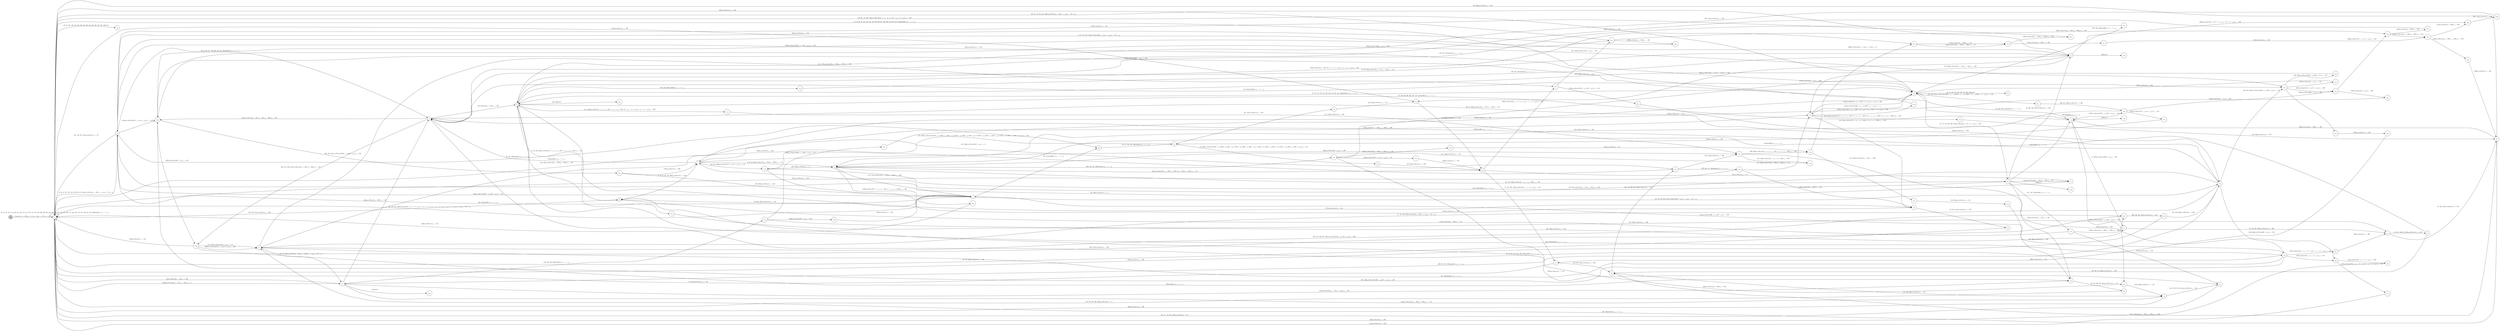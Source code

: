 digraph EFSM{
  graph [rankdir="LR", fontname="Latin Modern Math"];
  node [color="black", fillcolor="white", shape="circle", style="filled", fontname="Latin Modern Math"];
  edge [fontname="Latin Modern Math"];

  s0[fillcolor="gray", label=<s<sub>0</sub>>];
  s1[label=<s<sub>1</sub>>];
  s2[label=<s<sub>2</sub>>];
  s3[label=<s<sub>3</sub>>];
  s4[label=<s<sub>4</sub>>];
  s5[label=<s<sub>5</sub>>];
  s6[label=<s<sub>6</sub>>];
  s7[label=<s<sub>7</sub>>];
  s8[label=<s<sub>8</sub>>];
  s9[label=<s<sub>9</sub>>];
  s10[label=<s<sub>10</sub>>];
  s11[label=<s<sub>11</sub>>];
  s12[label=<s<sub>12</sub>>];
  s14[label=<s<sub>14</sub>>];
  s16[label=<s<sub>16</sub>>];
  s17[label=<s<sub>17</sub>>];
  s18[label=<s<sub>18</sub>>];
  s19[label=<s<sub>19</sub>>];
  s20[label=<s<sub>20</sub>>];
  s21[label=<s<sub>21</sub>>];
  s22[label=<s<sub>22</sub>>];
  s27[label=<s<sub>27</sub>>];
  s28[label=<s<sub>28</sub>>];
  s29[label=<s<sub>29</sub>>];
  s32[label=<s<sub>32</sub>>];
  s47[label=<s<sub>47</sub>>];
  s48[label=<s<sub>48</sub>>];
  s49[label=<s<sub>49</sub>>];
  s59[label=<s<sub>59</sub>>];
  s60[label=<s<sub>60</sub>>];
  s61[label=<s<sub>61</sub>>];
  s64[label=<s<sub>64</sub>>];
  s66[label=<s<sub>66</sub>>];
  s67[label=<s<sub>67</sub>>];
  s68[label=<s<sub>68</sub>>];
  s69[label=<s<sub>69</sub>>];
  s70[label=<s<sub>70</sub>>];
  s71[label=<s<sub>71</sub>>];
  s75[label=<s<sub>75</sub>>];
  s77[label=<s<sub>77</sub>>];
  s95[label=<s<sub>95</sub>>];
  s97[label=<s<sub>97</sub>>];
  s107[label=<s<sub>107</sub>>];
  s108[label=<s<sub>108</sub>>];
  s110[label=<s<sub>110</sub>>];
  s114[label=<s<sub>114</sub>>];
  s116[label=<s<sub>116</sub>>];
  s138[label=<s<sub>138</sub>>];
  s140[label=<s<sub>140</sub>>];
  s151[label=<s<sub>151</sub>>];
  s163[label=<s<sub>163</sub>>];
  s164[label=<s<sub>164</sub>>];
  s184[label=<s<sub>184</sub>>];
  s190[label=<s<sub>190</sub>>];
  s191[label=<s<sub>191</sub>>];
  s192[label=<s<sub>192</sub>>];
  s199[label=<s<sub>199</sub>>];
  s204[label=<s<sub>204</sub>>];
  s205[label=<s<sub>205</sub>>];
  s207[label=<s<sub>207</sub>>];
  s214[label=<s<sub>214</sub>>];
  s215[label=<s<sub>215</sub>>];
  s221[label=<s<sub>221</sub>>];
  s231[label=<s<sub>231</sub>>];
  s232[label=<s<sub>232</sub>>];
  s234[label=<s<sub>234</sub>>];
  s235[label=<s<sub>235</sub>>];
  s249[label=<s<sub>249</sub>>];
  s260[label=<s<sub>260</sub>>];
  s270[label=<s<sub>270</sub>>];
  s277[label=<s<sub>277</sub>>];
  s278[label=<s<sub>278</sub>>];
  s282[label=<s<sub>282</sub>>];
  s283[label=<s<sub>283</sub>>];
  s299[label=<s<sub>299</sub>>];
  s300[label=<s<sub>300</sub>>];
  s322[label=<s<sub>322</sub>>];
  s329[label=<s<sub>329</sub>>];
  s334[label=<s<sub>334</sub>>];
  s335[label=<s<sub>335</sub>>];
  s348[label=<s<sub>348</sub>>];
  s361[label=<s<sub>361</sub>>];
  s370[label=<s<sub>370</sub>>];
  s380[label=<s<sub>380</sub>>];
  s390[label=<s<sub>390</sub>>];
  s402[label=<s<sub>402</sub>>];
  s419[label=<s<sub>419</sub>>];
  s433[label=<s<sub>433</sub>>];
  s437[label=<s<sub>437</sub>>];
  s466[label=<s<sub>466</sub>>];
  s467[label=<s<sub>467</sub>>];
  s497[label=<s<sub>497</sub>>];
  s498[label=<s<sub>498</sub>>];
  s510[label=<s<sub>510</sub>>];
  s511[label=<s<sub>511</sub>>];
  s512[label=<s<sub>512</sub>>];
  s522[label=<s<sub>522</sub>>];
  s528[label=<s<sub>528</sub>>];
  s530[label=<s<sub>530</sub>>];
  s534[label=<s<sub>534</sub>>];

  s0->s1[label=<<i> [1]start:2/o<sub>1</sub> := 200, o<sub>2</sub> := 3, o<sub>3</sub> := 0&#91;r<sub>3</sub> := 150, r<sub>2</sub> := 250&#93;</i>>];
  s4->s5[label=<<i> [5]moveEast:0&#91;r<sub>3</sub> &gt; -49&#93;/o<sub>1</sub> := 200</i>>];
  s5->s6[label=<<i> [6, 56, 136, 243]moveWest:0&#91;!(-1 &times; r<sub>3</sub> + r<sub>2</sub> &gt; 250&or;-1 &times; r<sub>3</sub> + r<sub>2</sub> &gt; 250)&#93;/o<sub>1</sub> := 150</i>>];
  s11->s12[label=<<i> [12, 142, 224]moveEast:0&#91;r<sub>2</sub> &gt; 250, r<sub>2</sub> &gt; 250&#93;/o<sub>1</sub> := r<sub>2</sub>&#91;r<sub>2</sub> := 50 + r<sub>2</sub>&#93;</i>>];
  s12->s1[label=<<i> [13]moveEast:0&#91;r<sub>3</sub> &gt; -34&#93;/o<sub>1</sub> := 400</i>>];
  s16->s17[label=<<i> [17, 303]moveWest:0&#91;450 &gt; r<sub>2</sub>&#93;/o<sub>1</sub> := 350</i>>];
  s27->s28[label=<<i> [28]moveWest:0&#91;r<sub>3</sub> &gt; -34&#93;/o<sub>1</sub> := 100</i>>];
  s10->s7[label=<<i> [40, 85]moveEast:0&#91;!(r<sub>3</sub> &gt; 33&or;r<sub>3</sub> &gt; 33)&#93;/o<sub>1</sub> := 100</i>>];
  s27->s16[label=<<i> [43]shieldHit:1/o<sub>1</sub> := -1 + i<sub>0</sub></i>>];
  s14->s27[label=<<i> [27, 45, 175, 268, 363, 377]moveEast:0&#91;r<sub>2</sub> &gt; 97 + 2 &times; r<sub>3</sub>&#93;/o<sub>1</sub> := 150</i>>];
  s27->s3[label=<<i> [46, 269, 364, 378]moveEast:0/o<sub>1</sub> := 200</i>>];
  s3->s47[label=<<i> [47, 379]moveEast:0&#91;!(r<sub>3</sub> &gt; -49&or;r<sub>3</sub> &gt; -49)&#93;/o<sub>1</sub> := 250</i>>];
  s47->s48[label=<<i> [48, 476]moveEast:0&#91;!(-2 &times; r<sub>2</sub> + r<sub>3</sub> &gt; -503&or;-2 &times; r<sub>2</sub> + r<sub>3</sub> &gt; -503)&#93;/o<sub>1</sub> := 300</i>>];
  s7->s4[label=<<i> [58]shieldHit:1/o<sub>1</sub> := -1 + i<sub>0</sub></i>>];
  s59->s60[label=<<i> [60]moveEast:0&#91;51 &gt; r<sub>2</sub> + -2 &times; r<sub>3</sub>&#93;/o<sub>1</sub> := 150</i>>];
  s60->s61[label=<<i> [61]moveEast:0&#91;51 &gt; r<sub>2</sub> + -2 &times; r<sub>3</sub>&#93;/o<sub>1</sub> := 200</i>>];
  s61->s1[label=<<i> [62]moveEast:0/o<sub>1</sub> := 250</i>>];
  s9->s66[label=<<i> [66, 311]shieldHit:1/o<sub>1</sub> := -1 + i<sub>0</sub></i>>];
  s67->s68[label=<<i> [68, 131]moveWest:0/o<sub>1</sub> := 200</i>>];
  s68->s69[label=<<i> [69, 132]moveWest:0/o<sub>1</sub> := 150</i>>];
  s69->s70[label=<<i> [70, 366]moveWest:0/o<sub>1</sub> := 100</i>>];
  s70->s71[label=<<i> [71]moveWest:0/o<sub>1</sub> := 50</i>>];
  s71->s2[label=<<i> [72, 120]moveWest:0/o<sub>1</sub> := 0</i>>];
  s67->s75[label=<<i> [75, 103]moveEast:0&#91;!(!(350 &gt; r<sub>2</sub>&or;!(300 &gt; r<sub>3</sub>&or;300 &gt; r<sub>3</sub>))&or;!(350 &gt; r<sub>2</sub>&or;!(300 &gt; r<sub>3</sub>&or;300 &gt; r<sub>3</sub>))), !(!(350 &gt; r<sub>2</sub>&or;!(300 &gt; r<sub>3</sub>&or;300 &gt; r<sub>3</sub>))&or;!(350 &gt; r<sub>2</sub>&or;!(300 &gt; r<sub>3</sub>&or;300 &gt; r<sub>3</sub>)))&#93;/o<sub>1</sub> := 50</i>>];
  s75->s70[label=<<i> [76, 104]moveEast:0/o<sub>1</sub> := 100</i>>];
  s77->s1[label=<<i> [78, 337]moveWest:0/o<sub>1</sub> := 100</i>>];
  s4->s10[label=<<i> [39, 84, 452]moveEast:0&#91;!(r<sub>3</sub> &gt; -49&or;r<sub>3</sub> &gt; -49)&#93;/o<sub>1</sub> := 50</i>>];
  s6->s7[label=<<i> [7, 57, 89, 137, 244, 398]moveWest:0/o<sub>1</sub> := 100</i>>];
  s7->s8[label=<<i> [8, 41, 86, 90]moveEast:0&#91;!(r<sub>2</sub> &gt; 398&or;r<sub>2</sub> &gt; 398)&#93;/o<sub>1</sub> := 150</i>>];
  s8->s9[label=<<i> [9, 87, 91]moveEast:0&#91;!(r<sub>3</sub> &gt; 100&or;r<sub>3</sub> &gt; 100)&#93;/o<sub>1</sub> := 200</i>>];
  s9->s2[label=<<i> [92, 331]alienHit:1/o<sub>1</sub> := 1 + i<sub>0</sub></i>>];
  s59->s95[label=<<i> [95]moveEast:0&#91;!(51 &gt; r<sub>2</sub> + -2 &times; r<sub>3</sub>&or;51 &gt; r<sub>2</sub> + -2 &times; r<sub>3</sub>)&#93;/o<sub>1</sub> := 250</i>>];
  s95->s18[label=<<i> [96]moveEast:0/o<sub>1</sub> := 300</i>>];
  s18->s97[label=<<i> [97, 228, 427]moveEast:0/o<sub>1</sub> := 350</i>>];
  s97->s1[label=<<i> [98, 500]moveWest:0/o<sub>1</sub> := 300</i>>];
  s2->s66[label=<<i> [73, 101, 129]shieldHit:1/o<sub>1</sub> := -1 + i<sub>0</sub></i>>];
  s107->s108[label=<<i> [108, 189]moveEast:0/o<sub>1</sub> := 300</i>>];
  s108->s60[label=<<i> [109]moveEast:0/o<sub>1</sub> := 350</i>>];
  s60->s110[label=<<i> [110]moveEast:0&#91;!(51 &gt; r<sub>2</sub> + -2 &times; r<sub>3</sub>&or;51 &gt; r<sub>2</sub> + -2 &times; r<sub>3</sub>)&#93;/o<sub>1</sub> := 400</i>>];
  s110->s1[label=<<i> [111]moveWest:0/o<sub>1</sub> := 350</i>>];
  s5->s114[label=<<i> [114, 146]moveWest:0&#91;-1 &times; r<sub>3</sub> + r<sub>2</sub> &gt; 250, -1 &times; r<sub>3</sub> + r<sub>2</sub> &gt; 250, !(51 &gt; r<sub>2</sub> + -2 &times; r<sub>3</sub>&or;51 &gt; r<sub>2</sub> + -2 &times; r<sub>3</sub>)&#93;/o<sub>1</sub> := 300</i>>];
  s114->s108[label=<<i> [115, 147]moveWest:0/o<sub>1</sub> := 250</i>>];
  s108->s116[label=<<i> [116, 148]moveWest:0&#91;-1 &times; r<sub>3</sub> + r<sub>2</sub> &gt; 250&#93;/o<sub>1</sub> := 200</i>>];
  s116->s8[label=<<i> [117, 149]moveWest:0/o<sub>1</sub> := 150</i>>];
  s27->s71[label=<<i> [119]moveWest:0&#91;!(r<sub>3</sub> &gt; -34&or;r<sub>3</sub> &gt; -34)&#93;/o<sub>1</sub> := 50</i>>];
  s2->s1[label=<<i> [121, 159, 357, 374]moveEast:0/o<sub>1</sub> := 50</i>>];
  s10->s59[label=<<i> [126, 294]moveWest:0&#91;400 &gt; r<sub>2</sub>&#93;/o<sub>1</sub> := 250</i>>];
  s59->s9[label=<<i> [127]moveWest:0&#91;400 &gt; r<sub>2</sub>, 400 &gt; r<sub>2</sub>&#93;/o<sub>1</sub> := 200</i>>];
  s9->s2[label=<<i> [128]moveEast:0&#91;!(350 &gt; r<sub>2</sub>&or;350 &gt; r<sub>2</sub>)&#93;/o<sub>1</sub> := 250</i>>];
  s69->s1[label=<<i> [133]moveEast:0/o<sub>1</sub> := 200</i>>];
  s27->s140[label=<<i> [140]lose:0</i>>];
  s12->s4[label=<<i> [143]moveWest:0&#91;r<sub>2</sub> &gt; 398&#93;/o<sub>1</sub> := 350</i>>];
  s4->s14[label=<<i> [144, 325]shieldHit:1/o<sub>1</sub> := -1 + i<sub>0</sub></i>>];
  s8->s27[label=<<i> [42, 118, 150]moveWest:0&#91;-1 &times; r<sub>3</sub> + r<sub>2</sub> &gt; 250&#93;/o<sub>1</sub> := 100</i>>];
  s151->s6[label=<<i> [152]moveEast:0&#91;r<sub>2</sub> &gt; 398&#93;/o<sub>1</sub> := 150</i>>];
  s1->s2[label=<<i> [2, 34, 37, 82, 155, 158, 353, 356, 447, 450]moveWest:0&#91;r<sub>3</sub> &gt; -50&#93;/o<sub>1</sub> := r<sub>3</sub>&#91;r<sub>3</sub> := -50 + r<sub>3</sub>&#93;</i>>];
  s5->s163[label=<<i> [163, 446]win:0</i>>];
  s164->s17[label=<<i> [165, 226]moveWest:0/o<sub>1</sub> := 350</i>>];
  s18->s19[label=<<i> [19, 167, 186, 274, 305]moveWest:0/o<sub>1</sub> := 250</i>>];
  s19->s20[label=<<i> [20, 168, 187, 306]moveWest:0/o<sub>1</sub> := 200</i>>];
  s27->s151[label=<<i> [151, 176, 315]alienHit:1/o<sub>1</sub> := 1 + i<sub>0</sub></i>>];
  s151->s22[label=<<i> [177]moveWest:0/o<sub>1</sub> := 100</i>>];
  s22->s1[label=<<i> [23, 171, 178, 238, 482]moveWest:0/o<sub>1</sub> := 50</i>>];
  s5->s184[label=<<i> [184, 272]moveEast:0&#91;!(r<sub>2</sub> &gt; 398&or;r<sub>2</sub> &gt; 398)&#93;/o<sub>1</sub> := 250</i>>];
  s184->s18[label=<<i> [185, 273]moveEast:0/o<sub>1</sub> := 300</i>>];
  s108->s190[label=<<i> [190, 286]moveWest:0&#91;!(-1 &times; r<sub>3</sub> + r<sub>2</sub> &gt; 250&or;-1 &times; r<sub>3</sub> + r<sub>2</sub> &gt; 250)&#93;/o<sub>1</sub> := 250</i>>];
  s190->s191[label=<<i> [191, 287]moveWest:0&#91;r<sub>3</sub> &gt; -18&#93;/o<sub>1</sub> := 200</i>>];
  s191->s192[label=<<i> [192, 288]moveWest:0/o<sub>1</sub> := 150</i>>];
  s192->s28[label=<<i> [193, 289]moveWest:0/o<sub>1</sub> := 100</i>>];
  s16->s199[label=<<i> [199]win:0</i>>];
  s10->s4[label=<<i> [200]shieldHit:1/o<sub>1</sub> := -1 + i<sub>0</sub></i>>];
  s4->s59[label=<<i> [59, 94, 201, 212, 393, 459, 469]alienHit:1/o<sub>1</sub> := 1 + i<sub>0</sub></i>>];
  s59->s5[label=<<i> [202, 295]shieldHit:1/o<sub>1</sub> := -1 + i<sub>0</sub></i>>];
  s16->s204[label=<<i> [204]moveEast:0&#91;400 &gt; r<sub>2</sub>&#93;/o<sub>1</sub> := 350</i>>];
  s204->s205[label=<<i> [205]moveEast:0&#91;400 &gt; r<sub>2</sub>&#93;/o<sub>1</sub> := 400</i>>];
  s205->s11[label=<<i> [206]moveWest:0&#91;!(123 &gt; r<sub>3</sub>&or;123 &gt; r<sub>3</sub>)&#93;/o<sub>1</sub> := 350</i>>];
  s11->s207[label=<<i> [207, 259, 429, 461, 504]moveWest:0&#91;!(123 &gt; r<sub>3</sub>&or;123 &gt; r<sub>3</sub>)&#93;/o<sub>1</sub> := 300</i>>];
  s207->s1[label=<<i> [208, 317]moveEast:0/o<sub>1</sub> := 350</i>>];
  s59->s11[label=<<i> [213, 460]alienHit:1/o<sub>1</sub> := 1 + i<sub>0</sub></i>>];
  s11->s214[label=<<i> [214, 494]moveEast:0&#91;!(r<sub>2</sub> &gt; 250&or;r<sub>2</sub> &gt; 250)&#93;/o<sub>1</sub> := 200</i>>];
  s214->s215[label=<<i> [215, 495]moveEast:0&#91;123 &gt; r<sub>3</sub>&#93;/o<sub>1</sub> := 250</i>>];
  s215->s1[label=<<i> [216]moveWest:0/o<sub>1</sub> := 200</i>>];
  s1->s9[label=<<i> [65, 124, 218, 256]moveEast:0&#91;51 &gt; r<sub>2</sub> + -2 &times; r<sub>3</sub>, 51 &gt; r<sub>2</sub> + -2 &times; r<sub>3</sub>, 51 &gt; r<sub>2</sub> + -2 &times; r<sub>3</sub>, 51 &gt; r<sub>2</sub> + -2 &times; r<sub>3</sub>&#93;/o<sub>1</sub> := r<sub>2</sub>&#91;r<sub>2</sub> := 50 + r<sub>2</sub>&#93;</i>>];
  s9->s10[label=<<i> [10, 125, 219, 222, 257]moveEast:0&#91;350 &gt; r<sub>2</sub>&#93;/o<sub>1</sub> := r<sub>2</sub>&#91;r<sub>2</sub> := 50 + r<sub>2</sub>&#93;</i>>];
  s10->s12[label=<<i> [220, 251, 327, 453]alienHit:1/o<sub>1</sub> := 1 + i<sub>0</sub></i>>];
  s12->s221[label=<<i> [221]win:0</i>>];
  s10->s11[label=<<i> [11, 141, 223, 258]moveEast:0&#91;r<sub>3</sub> &gt; 33&#93;/o<sub>1</sub> := r<sub>2</sub>&#91;r<sub>2</sub> := 50 + r<sub>2</sub>&#93;</i>>];
  s97->s16[label=<<i> [229]moveEast:0&#91;r<sub>2</sub> &gt; 398&#93;/o<sub>1</sub> := 400</i>>];
  s16->s14[label=<<i> [44, 230, 298, 518]alienHit:1/o<sub>1</sub> := 1 + i<sub>0</sub></i>>];
  s232->s8[label=<<i> [233, 521]moveWest:0/o<sub>1</sub> := 250</i>>];
  s234->s235[label=<<i> [235]moveWest:0&#91;r<sub>2</sub> &gt; 398&#93;/o<sub>1</sub> := 200</i>>];
  s235->s21[label=<<i> [236, 480]moveWest:0/o<sub>1</sub> := 150</i>>];
  s7->s138[label=<<i> [138, 245, 399]moveWest:0&#91;!(11 &gt; r<sub>3</sub>&or;11 &gt; r<sub>3</sub>)&#93;/o<sub>1</sub> := 50</i>>];
  s138->s8[label=<<i> [246, 400]moveWest:0/o<sub>1</sub> := 0</i>>];
  s8->s70[label=<<i> [247]moveEast:0&#91;!(!(r<sub>3</sub> &gt; 100&or;r<sub>3</sub> &gt; 100)&or;!(r<sub>3</sub> &gt; 100&or;r<sub>3</sub> &gt; 100))&#93;/o<sub>1</sub> := 50</i>>];
  s70->s214[label=<<i> [248]moveEast:0&#91;!(r<sub>2</sub> &gt; -1 + 2 &times; r<sub>3</sub>&or;r<sub>2</sub> &gt; -1 + 2 &times; r<sub>3</sub>)&#93;/o<sub>1</sub> := 100</i>>];
  s214->s249[label=<<i> [249]moveEast:0&#91;!(123 &gt; r<sub>3</sub>&or;123 &gt; r<sub>3</sub>)&#93;/o<sub>1</sub> := 150</i>>];
  s249->s10[label=<<i> [250]moveEast:0/o<sub>1</sub> := 200</i>>];
  s12->s21[label=<<i> [252]moveWest:0&#91;!(r<sub>2</sub> &gt; 398&or;r<sub>2</sub> &gt; 398)&#93;/o<sub>1</sub> := 150</i>>];
  s21->s22[label=<<i> [22, 170, 237, 253, 481]moveWest:0/o<sub>1</sub> := 100</i>>];
  s22->s6[label=<<i> [254]moveEast:0/o<sub>1</sub> := 150</i>>];
  s207->s260[label=<<i> [260, 430, 462, 505]moveWest:0/o<sub>1</sub> := 250</i>>];
  s260->s1[label=<<i> [261]moveEast:0/o<sub>1</sub> := 300</i>>];
  s3->s270[label=<<i> [270, 320, 340]shieldHit:1/o<sub>1</sub> := -1 + i<sub>0</sub></i>>];
  s270->s5[label=<<i> [271, 321, 341]alienHit:1/o<sub>1</sub> := 1 + i<sub>0</sub></i>>];
  s19->s8[label=<<i> [275]shieldHit:1/o<sub>1</sub> := -1 + i<sub>0</sub></i>>];
  s234->s277[label=<<i> [277]moveEast:0&#91;11 &gt; r<sub>3</sub>&#93;/o<sub>1</sub> := 300</i>>];
  s277->s278[label=<<i> [278]moveEast:0&#91;11 &gt; r<sub>3</sub>&#93;/o<sub>1</sub> := 350</i>>];
  s278->s14[label=<<i> [279]moveEast:0/o<sub>1</sub> := 400</i>>];
  s232->s282[label=<<i> [282]moveEast:0&#91;11 &gt; r<sub>3</sub>&#93;/o<sub>1</sub> := 350</i>>];
  s282->s283[label=<<i> [283]moveEast:0&#91;11 &gt; r<sub>3</sub>&#93;/o<sub>1</sub> := 400</i>>];
  s283->s7[label=<<i> [284]moveWest:0/o<sub>1</sub> := 350</i>>];
  s7->s108[label=<<i> [285]moveWest:0&#91;11 &gt; r<sub>3</sub>&#93;/o<sub>1</sub> := 300</i>>];
  s16->s16[label=<<i> [297]shieldHit:1/o<sub>1</sub> := -1 + i<sub>0</sub></i>>];
  s14->s299[label=<<i> [299]moveEast:0&#91;!(r<sub>2</sub> &gt; 97 + 2 &times; r<sub>3</sub>&or;r<sub>2</sub> &gt; 97 + 2 &times; r<sub>3</sub>)&#93;/o<sub>1</sub> := 300</i>>];
  s299->s300[label=<<i> [300, 515]moveEast:0/o<sub>1</sub> := 350</i>>];
  s300->s5[label=<<i> [301, 516]moveEast:0/o<sub>1</sub> := 400</i>>];
  s17->s18[label=<<i> [18, 166, 227, 304]moveWest:0/o<sub>1</sub> := 300</i>>];
  s20->s21[label=<<i> [21, 169, 307]moveWest:0/o<sub>1</sub> := 150</i>>];
  s21->s1[label=<<i> [308]moveEast:0/o<sub>1</sub> := 200</i>>];
  s14->s64[label=<<i> [64, 80, 123, 210, 293, 310, 319, 326, 346]lose:0</i>>];
  s66->s67[label=<<i> [67, 74, 102, 130, 312]alienHit:1/o<sub>1</sub> := 1 + i<sub>0</sub></i>>];
  s67->s138[label=<<i> [313, 439]moveEast:0&#91;!(!(!(350 &gt; r<sub>2</sub>&or;!(300 &gt; r<sub>3</sub>&or;300 &gt; r<sub>3</sub>))&or;!(350 &gt; r<sub>2</sub>&or;!(300 &gt; r<sub>3</sub>&or;300 &gt; r<sub>3</sub>)))&or;!(!(350 &gt; r<sub>2</sub>&or;!(300 &gt; r<sub>3</sub>&or;300 &gt; r<sub>3</sub>))&or;!(350 &gt; r<sub>2</sub>&or;!(300 &gt; r<sub>3</sub>&or;300 &gt; r<sub>3</sub>))))&#93;/o<sub>1</sub> := 250</i>>];
  s138->s27[label=<<i> [139, 314]shieldHit:1/o<sub>1</sub> := -1 + i<sub>0</sub></i>>];
  s151->s207[label=<<i> [316]moveEast:0&#91;!(r<sub>2</sub> &gt; 398&or;r<sub>2</sub> &gt; 398)&#93;/o<sub>1</sub> := 300</i>>];
  s12->s164[label=<<i> [164, 225, 328, 360]alienHit:1/o<sub>1</sub> := 1 + i<sub>0</sub></i>>];
  s164->s329[label=<<i> [329]moveEast:0&#91;400 &gt; r<sub>2</sub>&#93;/o<sub>1</sub> := 350</i>>];
  s329->s9[label=<<i> [330]moveEast:0/o<sub>1</sub> := 400</i>>];
  s2->s204[label=<<i> [332]moveWest:0&#91;!(101 &gt; r<sub>3</sub>&or;101 &gt; r<sub>3</sub>)&#93;/o<sub>1</sub> := 350</i>>];
  s204->s277[label=<<i> [333]moveWest:0&#91;400 &gt; r<sub>2</sub>&#93;/o<sub>1</sub> := 300</i>>];
  s277->s334[label=<<i> [334]moveWest:0&#91;400 &gt; r<sub>2</sub>&#93;/o<sub>1</sub> := 250</i>>];
  s334->s335[label=<<i> [335]moveWest:0/o<sub>1</sub> := 200</i>>];
  s335->s77[label=<<i> [336]moveWest:0/o<sub>1</sub> := 150</i>>];
  s5->s322[label=<<i> [322, 342, 526]shieldHit:1/o<sub>1</sub> := -1 + i<sub>0</sub></i>>];
  s322->s3[label=<<i> [323, 343, 527]alienHit:1/o<sub>1</sub> := 1 + i<sub>0</sub></i>>];
  s3->s1[label=<<i> [36, 81, 157, 344, 355, 449]moveWest:0&#91;r<sub>3</sub> &gt; -34&#93;/o<sub>1</sub> := r<sub>3</sub>&#91;r<sub>3</sub> := -50 + r<sub>3</sub>&#93;</i>>];
  s4->s204[label=<<i> [347]moveWest:0&#91;r<sub>2</sub> &gt; 398, r<sub>2</sub> &gt; 398, r<sub>2</sub> &gt; 398&#93;/o<sub>1</sub> := 300</i>>];
  s204->s348[label=<<i> [348, 395, 471]moveWest:0&#91;!(400 &gt; r<sub>2</sub>&or;400 &gt; r<sub>2</sub>)&#93;/o<sub>1</sub> := 250</i>>];
  s348->s9[label=<<i> [349, 396]moveWest:0/o<sub>1</sub> := 200</i>>];
  s9->s6[label=<<i> [88, 350, 397]moveWest:0/o<sub>1</sub> := 150</i>>];
  s6->s1[label=<<i> [153, 255, 351]moveEast:0/o<sub>1</sub> := 200</i>>];
  s2->s3[label=<<i> [3, 35, 156, 354, 448]moveWest:0&#91;101 &gt; r<sub>3</sub>&#93;/o<sub>1</sub> := r<sub>3</sub>&#91;r<sub>3</sub> := -50 + r<sub>3</sub>&#93;</i>>];
  s1->s12[label=<<i> [359]moveWest:0&#91;!(r<sub>3</sub> &gt; -50&or;r<sub>3</sub> &gt; -50)&#93;/o<sub>1</sub> := 0</i>>];
  s164->s361[label=<<i> [361]moveEast:0&#91;!(400 &gt; r<sub>2</sub>&or;400 &gt; r<sub>2</sub>)&#93;/o<sub>1</sub> := 50</i>>];
  s361->s14[label=<<i> [362]moveEast:0/o<sub>1</sub> := 100</i>>];
  s3->s69[label=<<i> [365]moveWest:0&#91;!(r<sub>3</sub> &gt; -34&or;r<sub>3</sub> &gt; -34)&#93;/o<sub>1</sub> := 150</i>>];
  s70->s77[label=<<i> [77, 105, 367, 404]moveEast:0&#91;r<sub>2</sub> &gt; -1 + 2 &times; r<sub>3</sub>&#93;/o<sub>1</sub> := 150</i>>];
  s77->s20[label=<<i> [106, 368, 405]moveEast:0/o<sub>1</sub> := 200</i>>];
  s370->s1[label=<<i> [371]moveWest:0/o<sub>1</sub> := 200</i>>];
  s1->s14[label=<<i> [26, 161, 174, 267, 376]moveEast:0&#91;!(51 &gt; r<sub>2</sub> + -2 &times; r<sub>3</sub>&or;51 &gt; r<sub>2</sub> + -2 &times; r<sub>3</sub>)&#93;/o<sub>1</sub> := 100</i>>];
  s47->s380[label=<<i> [380]moveWest:0&#91;!(5 &times; r<sub>2</sub> &gt; 1347 + -2 &times; r<sub>3</sub>&or;5 &times; r<sub>2</sub> &gt; 1347 + -2 &times; r<sub>3</sub>)&#93;/o<sub>1</sub> := 200</i>>];
  s380->s2[label=<<i> [381]moveWest:0/o<sub>1</sub> := 150</i>>];
  s205->s28[label=<<i> [384]alienHit:1/o<sub>1</sub> := 1 + i<sub>0</sub></i>>];
  s28->s29[label=<<i> [29, 194, 290, 385, 455]moveWest:0/o<sub>1</sub> := 50</i>>];
  s29->s1[label=<<i> [30, 195, 291, 386, 456]moveWest:0/o<sub>1</sub> := 0</i>>];
  s204->s215[label=<<i> [389]moveEast:0&#91;!(400 &gt; r<sub>2</sub>&or;400 &gt; r<sub>2</sub>)&#93;/o<sub>1</sub> := 350</i>>];
  s215->s390[label=<<i> [390]moveEast:0&#91;r<sub>2</sub> &gt; 398&#93;/o<sub>1</sub> := 400</i>>];
  s390->s2[label=<<i> [391]moveWest:0/o<sub>1</sub> := 350</i>>];
  s2->s4[label=<<i> [38, 83, 93, 211, 382, 392, 413, 451, 536]alienHit:1/o<sub>1</sub> := 1 + i<sub>0</sub></i>>];
  s59->s204[label=<<i> [394, 470]moveWest:0&#91;!(400 &gt; r<sub>2</sub>&or;400 &gt; r<sub>2</sub>)&#93;/o<sub>1</sub> := 300</i>>];
  s234->s402[label=<<i> [402]moveEast:0&#91;!(11 &gt; r<sub>3</sub>&or;11 &gt; r<sub>3</sub>)&#93;/o<sub>1</sub> := 50</i>>];
  s402->s70[label=<<i> [403]moveEast:0/o<sub>1</sub> := 100</i>>];
  s20->s107[label=<<i> [107, 188, 369, 406, 422]moveEast:0/o<sub>1</sub> := 250</i>>];
  s107->s370[label=<<i> [370, 407, 417, 489]alienHit:1/o<sub>1</sub> := 1 + i<sub>0</sub></i>>];
  s370->s48[label=<<i> [408]moveEast:0&#91;r<sub>2</sub> &gt; 398&#93;/o<sub>1</sub> := 300</i>>];
  s48->s49[label=<<i> [49, 409, 441]moveEast:0/o<sub>1</sub> := 350</i>>];
  s49->s1[label=<<i> [50, 410, 442]moveEast:0/o<sub>1</sub> := 400</i>>];
  s205->s11[label=<<i> [415, 487]moveWest:0&#91;123 &gt; r<sub>3</sub>&#93;/o<sub>1</sub> := 50</i>>];
  s11->s107[label=<<i> [416, 488]moveWest:0&#91;123 &gt; r<sub>3</sub>&#93;/o<sub>1</sub> := 0</i>>];
  s370->s47[label=<<i> [418, 490]moveEast:0&#91;!(r<sub>2</sub> &gt; 398&or;r<sub>2</sub> &gt; 398)&#93;/o<sub>1</sub> := 50</i>>];
  s47->s419[label=<<i> [419, 491]moveEast:0&#91;!(!(-2 &times; r<sub>2</sub> + r<sub>3</sub> &gt; -503&or;-2 &times; r<sub>2</sub> + r<sub>3</sub> &gt; -503)&or;!(-2 &times; r<sub>2</sub> + r<sub>3</sub> &gt; -503&or;-2 &times; r<sub>2</sub> + r<sub>3</sub> &gt; -503))&#93;/o<sub>1</sub> := 100</i>>];
  s419->s97[label=<<i> [420, 492]moveEast:0/o<sub>1</sub> := 150</i>>];
  s97->s20[label=<<i> [421]moveEast:0&#91;!(r<sub>2</sub> &gt; 398&or;r<sub>2</sub> &gt; 398)&#93;/o<sub>1</sub> := 200</i>>];
  s107->s1[label=<<i> [423]moveWest:0/o<sub>1</sub> := 200</i>>];
  s97->s11[label=<<i> [428, 493]alienHit:1/o<sub>1</sub> := 1 + i<sub>0</sub></i>>];
  s260->s10[label=<<i> [431, 463, 506]moveWest:0/o<sub>1</sub> := 200</i>>];
  s10->s277[label=<<i> [432, 464, 507]moveWest:0&#91;!(400 &gt; r<sub>2</sub>&or;400 &gt; r<sub>2</sub>)&#93;/o<sub>1</sub> := 150</i>>];
  s277->s433[label=<<i> [433, 508]moveWest:0&#91;!(400 &gt; r<sub>2</sub>&or;400 &gt; r<sub>2</sub>)&#93;/o<sub>1</sub> := 100</i>>];
  s433->s5[label=<<i> [434, 509]moveWest:0/o<sub>1</sub> := 50</i>>];
  s16->s232[label=<<i> [436]moveEast:0&#91;!(400 &gt; r<sub>2</sub>&or;400 &gt; r<sub>2</sub>)&#93;/o<sub>1</sub> := 100</i>>];
  s232->s437[label=<<i> [437]moveEast:0&#91;!(11 &gt; r<sub>3</sub>&or;11 &gt; r<sub>3</sub>)&#93;/o<sub>1</sub> := 150</i>>];
  s437->s67[label=<<i> [438]moveEast:0/o<sub>1</sub> := 200</i>>];
  s138->s48[label=<<i> [440]moveEast:0/o<sub>1</sub> := 300</i>>];
  s1->s14[label=<<i> [14, 54, 63, 79, 112, 122, 134, 182, 196, 209, 241, 292, 309, 318, 345, 444, 524]shieldHit:1/o<sub>1</sub> := -1 + i<sub>0</sub></i>>];
  s12->s28[label=<<i> [454]moveEast:0&#91;!(r<sub>3</sub> &gt; -34&or;r<sub>3</sub> &gt; -34)&#93;/o<sub>1</sub> := 100</i>>];
  s277->s282[label=<<i> [465]moveEast:0&#91;!(11 &gt; r<sub>3</sub>&or;11 &gt; r<sub>3</sub>)&#93;/o<sub>1</sub> := 200</i>>];
  s282->s466[label=<<i> [466]moveEast:0&#91;!(11 &gt; r<sub>3</sub>&or;11 &gt; r<sub>3</sub>)&#93;/o<sub>1</sub> := 250</i>>];
  s466->s467[label=<<i> [467]moveEast:0&#91;r<sub>2</sub> &gt; 398&#93;/o<sub>1</sub> := 300</i>>];
  s467->s4[label=<<i> [468]moveEast:0/o<sub>1</sub> := 350</i>>];
  s348->s7[label=<<i> [472]moveEast:0/o<sub>1</sub> := 300</i>>];
  s7->s47[label=<<i> [473]moveEast:0&#91;r<sub>2</sub> &gt; 398&#93;/o<sub>1</sub> := 350&#91;r<sub>3</sub> := 300&#93;</i>>];
  s47->s14[label=<<i> [474]moveWest:0&#91;5 &times; r<sub>2</sub> &gt; 1347 + -2 &times; r<sub>3</sub>&#93;/o<sub>1</sub> := r<sub>3</sub>&#91;r<sub>3</sub> := 250&#93;</i>>];
  s14->s47[label=<<i> [475]moveWest:0&#91;!(699 &gt; r<sub>3</sub> + r<sub>2</sub>&or;699 &gt; r<sub>3</sub> + r<sub>2</sub>)&#93;/o<sub>1</sub> := r<sub>3</sub></i>>];
  s48->s5[label=<<i> [477]moveWest:0/o<sub>1</sub> := 250</i>>];
  s5->s16[label=<<i> [16, 198, 203, 296, 302, 435, 478, 517]alienHit:1/o<sub>1</sub> := 1 + i<sub>0</sub></i>>];
  s16->s235[label=<<i> [479]moveWest:0&#91;!(450 &gt; r<sub>2</sub>&or;450 &gt; r<sub>2</sub>)&#93;/o<sub>1</sub> := 200</i>>];
  s3->s4[label=<<i> [4, 324, 485]moveEast:0&#91;r<sub>3</sub> &gt; -49, r<sub>3</sub> &gt; -49&#93;/o<sub>1</sub> := 150</i>>];
  s4->s205[label=<<i> [383, 414, 486, 537]moveWest:0&#91;!(r<sub>2</sub> &gt; 398&or;r<sub>2</sub> &gt; 398)&#93;/o<sub>1</sub> := 100</i>>];
  s215->s466[label=<<i> [496]moveEast:0&#91;!(r<sub>2</sub> &gt; 398&or;r<sub>2</sub> &gt; 398)&#93;/o<sub>1</sub> := 300</i>>];
  s466->s497[label=<<i> [497]moveEast:0&#91;!(r<sub>2</sub> &gt; 398&or;r<sub>2</sub> &gt; 398)&#93;/o<sub>1</sub> := 350</i>>];
  s497->s498[label=<<i> [498]moveEast:0&#91;!(r<sub>2</sub> &gt; 398&or;r<sub>2</sub> &gt; 398)&#93;/o<sub>1</sub> := 400</i>>];
  s498->s97[label=<<i> [499]moveWest:0/o<sub>1</sub> := 350</i>>];
  s1->s1[label=<<i> [24, 25, 31, 33, 51, 52, 99, 154, 160, 172, 173, 179, 181, 217, 239, 262, 263, 264, 266, 338, 352, 358, 372, 375, 387, 411, 424, 425, 443, 457, 483, 501, 502, 539]alienHit:1/o<sub>1</sub> := 1 + i<sub>0</sub></i>>];
  s1->s32[label=<<i> [32, 53, 100, 180, 240, 265, 339, 373, 388, 412, 426, 458, 484, 503, 540]win:0</i>>];
  s5->s510[label=<<i> [510]moveEast:0&#91;r<sub>2</sub> &gt; 398, !(51 &gt; r<sub>2</sub> + -2 &times; r<sub>3</sub>&or;51 &gt; r<sub>2</sub> + -2 &times; r<sub>3</sub>)&#93;/o<sub>1</sub> := 100</i>>];
  s510->s511[label=<<i> [511]moveEast:0&#91;r<sub>2</sub> &gt; 398&#93;/o<sub>1</sub> := 150</i>>];
  s511->s512[label=<<i> [512]moveEast:0&#91;r<sub>2</sub> &gt; 398&#93;/o<sub>1</sub> := 200</i>>];
  s512->s497[label=<<i> [513]moveEast:0/o<sub>1</sub> := 250</i>>];
  s497->s299[label=<<i> [514]moveEast:0&#91;r<sub>2</sub> &gt; 398&#93;/o<sub>1</sub> := 300</i>>];
  s14->s231[label=<<i> [231, 280, 519]moveWest:0&#91;!(!(699 &gt; r<sub>3</sub> + r<sub>2</sub>&or;699 &gt; r<sub>3</sub> + r<sub>2</sub>)&or;!(699 &gt; r<sub>3</sub> + r<sub>2</sub>&or;699 &gt; r<sub>3</sub> + r<sub>2</sub>))&#93;/o<sub>1</sub> := 350</i>>];
  s231->s232[label=<<i> [232, 281, 520]moveWest:0/o<sub>1</sub> := 300</i>>];
  s8->s522[label=<<i> [522]moveWest:0&#91;!(-1 &times; r<sub>3</sub> + r<sub>2</sub> &gt; 250&or;-1 &times; r<sub>3</sub> + r<sub>2</sub> &gt; 250)&#93;/o<sub>1</sub> := 200</i>>];
  s522->s1[label=<<i> [523]moveWest:0/o<sub>1</sub> := 150</i>>];
  s14->s5[label=<<i> [15, 55, 113, 135, 145, 162, 183, 197, 242, 445, 525]alienHit:1/o<sub>1</sub> := 1 + i<sub>0</sub></i>>];
  s3->s528[label=<<i> [528]win:0</i>>];
  s8->s234[label=<<i> [234, 276, 401, 529]alienHit:1/o<sub>1</sub> := 1 + i<sub>0</sub></i>>];
  s234->s530[label=<<i> [530]moveWest:0&#91;!(r<sub>2</sub> &gt; 398&or;r<sub>2</sub> &gt; 398)&#93;/o<sub>1</sub> := 100</i>>];
  s530->s190[label=<<i> [531]moveWest:0/o<sub>1</sub> := 50</i>>];
  s190->s510[label=<<i> [532]moveWest:0&#91;!(r<sub>3</sub> &gt; -18&or;r<sub>3</sub> &gt; -18)&#93;/o<sub>1</sub> := 0</i>>];
  s510->s511[label=<<i> [533]moveEast:0&#91;!(r<sub>2</sub> &gt; 398&or;r<sub>2</sub> &gt; 398)&#93;/o<sub>1</sub> := 50</i>>];
  s511->s534[label=<<i> [534]moveEast:0&#91;!(r<sub>2</sub> &gt; 398&or;r<sub>2</sub> &gt; 398)&#93;/o<sub>1</sub> := 100</i>>];
  s534->s2[label=<<i> [535]moveEast:0/o<sub>1</sub> := 150</i>>];
  s205->s1[label=<<i> [538]moveEast:0/o<sub>1</sub> := 150</i>>];
}